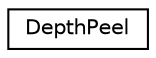 digraph G
{
  edge [fontname="Helvetica",fontsize="10",labelfontname="Helvetica",labelfontsize="10"];
  node [fontname="Helvetica",fontsize="10",shape=record];
  rankdir=LR;
  Node1 [label="DepthPeel",height=0.2,width=0.4,color="black", fillcolor="white", style="filled",URL="$dd/d2e/structDepthPeel.html"];
}
